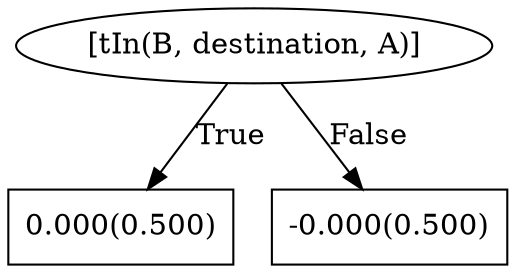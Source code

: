 digraph G{ 
1[label = "[tIn(B, destination, A)]"];
1 -> 2[label="True"];
1 -> 3[label="False"];
2[shape = box,label = "0.000(0.500)"];
3[shape = box,label = "-0.000(0.500)"];
}

